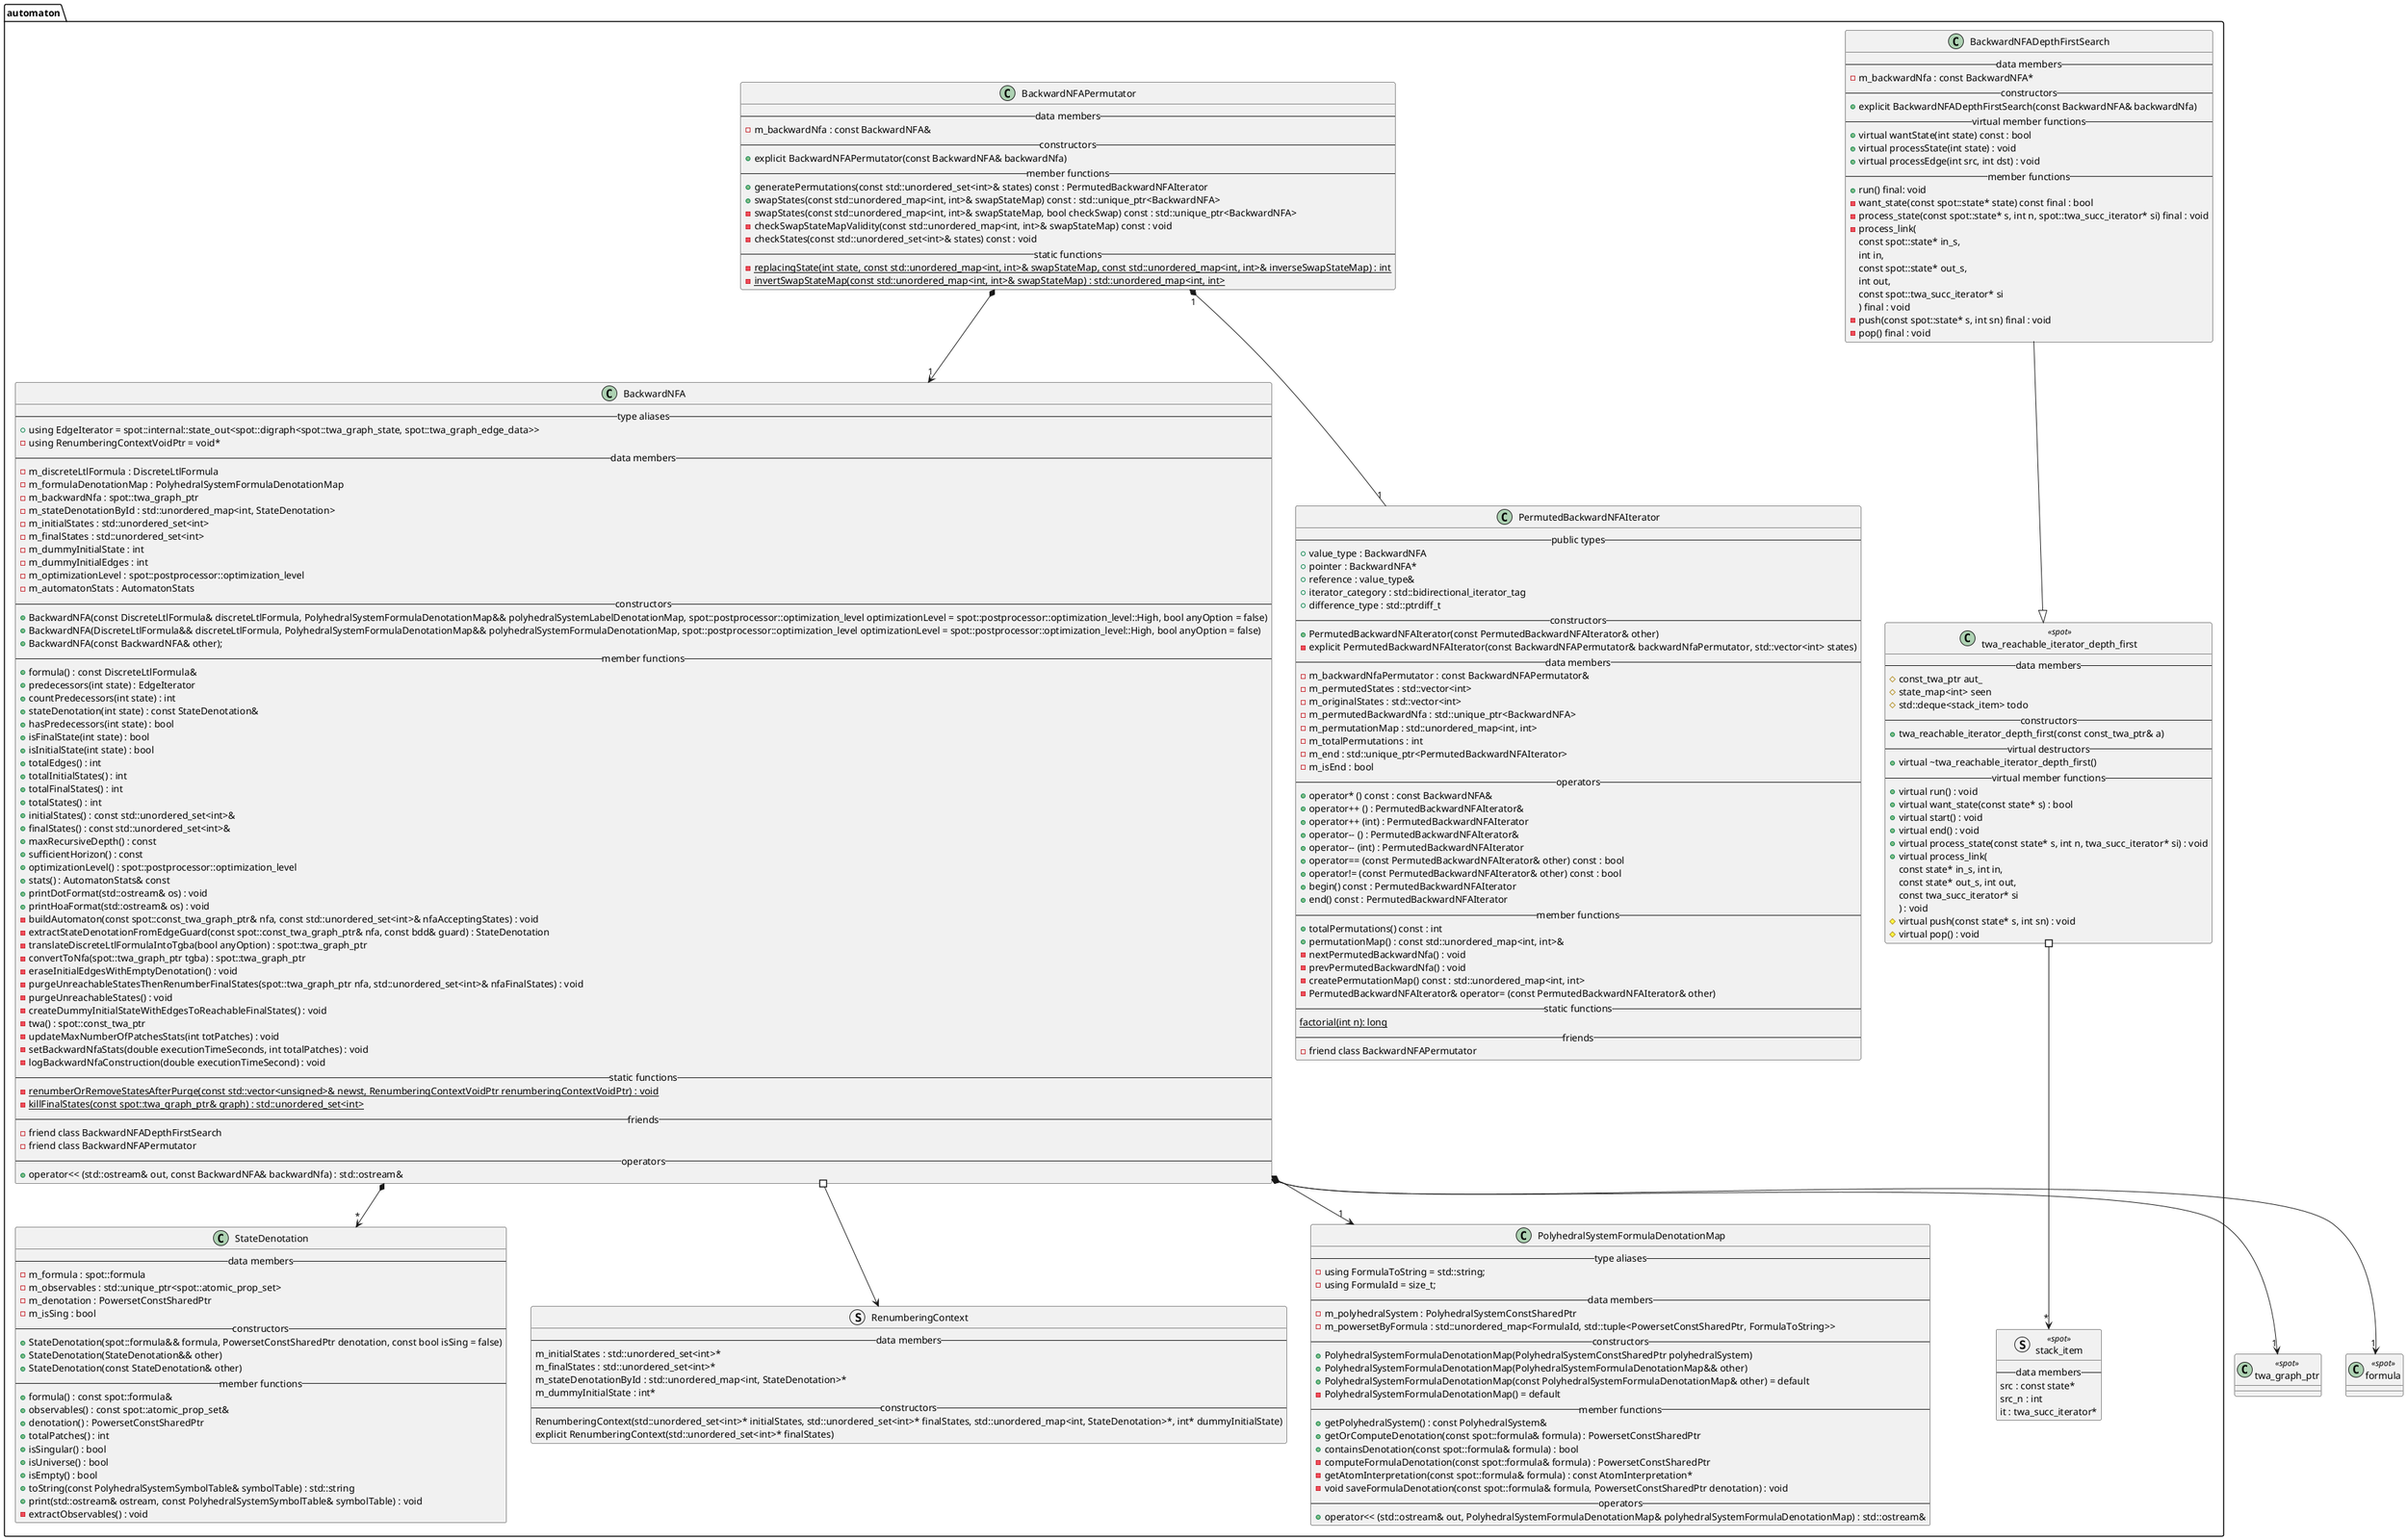 @startuml

/' Objects '/
package automaton {
    class BackwardNFA {
        --type aliases--
        +using EdgeIterator = spot::internal::state_out<spot::digraph<spot::twa_graph_state, spot::twa_graph_edge_data>>
        -using RenumberingContextVoidPtr = void*
        --data members--
        -m_discreteLtlFormula : DiscreteLtlFormula
        -m_formulaDenotationMap : PolyhedralSystemFormulaDenotationMap
        -m_backwardNfa : spot::twa_graph_ptr
        -m_stateDenotationById : std::unordered_map<int, StateDenotation>
        -m_initialStates : std::unordered_set<int>
        -m_finalStates : std::unordered_set<int>
        -m_dummyInitialState : int
        -m_dummyInitialEdges : int
        -m_optimizationLevel : spot::postprocessor::optimization_level
        -m_automatonStats : AutomatonStats
        --constructors--
        +BackwardNFA(const DiscreteLtlFormula& discreteLtlFormula, PolyhedralSystemFormulaDenotationMap&& polyhedralSystemLabelDenotationMap, spot::postprocessor::optimization_level optimizationLevel = spot::postprocessor::optimization_level::High, bool anyOption = false)
        +BackwardNFA(DiscreteLtlFormula&& discreteLtlFormula, PolyhedralSystemFormulaDenotationMap&& polyhedralSystemFormulaDenotationMap, spot::postprocessor::optimization_level optimizationLevel = spot::postprocessor::optimization_level::High, bool anyOption = false)
        +BackwardNFA(const BackwardNFA& other);
        --member functions--
        +formula() : const DiscreteLtlFormula&
        +predecessors(int state) : EdgeIterator
        +countPredecessors(int state) : int
        +stateDenotation(int state) : const StateDenotation&
        +hasPredecessors(int state) : bool
        +isFinalState(int state) : bool
        +isInitialState(int state) : bool
        +totalEdges() : int
        +totalInitialStates() : int
        +totalFinalStates() : int
        +totalStates() : int
        +initialStates() : const std::unordered_set<int>&
        +finalStates() : const std::unordered_set<int>&
        +maxRecursiveDepth() : const
        +sufficientHorizon() : const
        +optimizationLevel() : spot::postprocessor::optimization_level
        +stats() : AutomatonStats& const
        +printDotFormat(std::ostream& os) : void
        +printHoaFormat(std::ostream& os) : void
        -buildAutomaton(const spot::const_twa_graph_ptr& nfa, const std::unordered_set<int>& nfaAcceptingStates) : void
        -extractStateDenotationFromEdgeGuard(const spot::const_twa_graph_ptr& nfa, const bdd& guard) : StateDenotation
        -translateDiscreteLtlFormulaIntoTgba(bool anyOption) : spot::twa_graph_ptr
        -convertToNfa(spot::twa_graph_ptr tgba) : spot::twa_graph_ptr
        -eraseInitialEdgesWithEmptyDenotation() : void
        -purgeUnreachableStatesThenRenumberFinalStates(spot::twa_graph_ptr nfa, std::unordered_set<int>& nfaFinalStates) : void
        -purgeUnreachableStates() : void
        -createDummyInitialStateWithEdgesToReachableFinalStates() : void
        -twa() : spot::const_twa_ptr
        -updateMaxNumberOfPatchesStats(int totPatches) : void
        -setBackwardNfaStats(double executionTimeSeconds, int totalPatches) : void
        -logBackwardNfaConstruction(double executionTimeSecond) : void
        --static functions--
        -{static} renumberOrRemoveStatesAfterPurge(const std::vector<unsigned>& newst, RenumberingContextVoidPtr renumberingContextVoidPtr) : void
        -{static} killFinalStates(const spot::twa_graph_ptr& graph) : std::unordered_set<int>
        --friends--
        -friend class BackwardNFADepthFirstSearch
        -friend class BackwardNFAPermutator
        --operators--
        +operator<< (std::ostream& out, const BackwardNFA& backwardNfa) : std::ostream&
    }

    struct RenumberingContext {
        --data members--
        m_initialStates : std::unordered_set<int>*
        m_finalStates : std::unordered_set<int>*
        m_stateDenotationById : std::unordered_map<int, StateDenotation>*
        m_dummyInitialState : int*
        --constructors--
        RenumberingContext(std::unordered_set<int>* initialStates, std::unordered_set<int>* finalStates, std::unordered_map<int, StateDenotation>*, int* dummyInitialState)
        explicit RenumberingContext(std::unordered_set<int>* finalStates)
    }

    class PolyhedralSystemFormulaDenotationMap {
        --type aliases--
        -using FormulaToString = std::string;
        -using FormulaId = size_t;
        --data members--
        -m_polyhedralSystem : PolyhedralSystemConstSharedPtr
        -m_powersetByFormula : std::unordered_map<FormulaId, std::tuple<PowersetConstSharedPtr, FormulaToString>>
        --constructors--
        +PolyhedralSystemFormulaDenotationMap(PolyhedralSystemConstSharedPtr polyhedralSystem)
        +PolyhedralSystemFormulaDenotationMap(PolyhedralSystemFormulaDenotationMap&& other)
        +PolyhedralSystemFormulaDenotationMap(const PolyhedralSystemFormulaDenotationMap& other) = default
        -PolyhedralSystemFormulaDenotationMap() = default
        --member functions--
        +getPolyhedralSystem() : const PolyhedralSystem&
        +getOrComputeDenotation(const spot::formula& formula) : PowersetConstSharedPtr
        +containsDenotation(const spot::formula& formula) : bool
        -computeFormulaDenotation(const spot::formula& formula) : PowersetConstSharedPtr
        -getAtomInterpretation(const spot::formula& formula) : const AtomInterpretation*
        -void saveFormulaDenotation(const spot::formula& formula, PowersetConstSharedPtr denotation) : void
        --operators--
        +operator<< (std::ostream& out, PolyhedralSystemFormulaDenotationMap& polyhedralSystemFormulaDenotationMap) : std::ostream&
    }

    class StateDenotation {
        --data members--
        -m_formula : spot::formula
        -m_observables : std::unique_ptr<spot::atomic_prop_set>
        -m_denotation : PowersetConstSharedPtr
        -m_isSing : bool
        --constructors--
        +StateDenotation(spot::formula&& formula, PowersetConstSharedPtr denotation, const bool isSing = false)
        +StateDenotation(StateDenotation&& other)
        +StateDenotation(const StateDenotation& other)
        --member functions--
        +formula() : const spot::formula&
        +observables() : const spot::atomic_prop_set&
        +denotation() : PowersetConstSharedPtr
        +totalPatches() : int
        +isSingular() : bool
        +isUniverse() : bool
        +isEmpty() : bool
        +toString(const PolyhedralSystemSymbolTable& symbolTable) : std::string
        +print(std::ostream& ostream, const PolyhedralSystemSymbolTable& symbolTable) : void
        -extractObservables() : void
    }

    class BackwardNFADepthFirstSearch {
        --data members--
        -m_backwardNfa : const BackwardNFA*
        --constructors--
        +explicit BackwardNFADepthFirstSearch(const BackwardNFA& backwardNfa)
        --virtual member functions--
        +virtual wantState(int state) const : bool
        +virtual processState(int state) : void
        +virtual processEdge(int src, int dst) : void
        --member functions--
        +run() final: void
        -want_state(const spot::state* state) const final : bool
        -process_state(const spot::state* s, int n, spot::twa_succ_iterator* si) final : void
        -process_link(
            const spot::state* in_s,
            int in,
            const spot::state* out_s,
            int out,
            const spot::twa_succ_iterator* si
        ) final : void
        -push(const spot::state* s, int sn) final : void
        -pop() final : void
    }

    class twa_reachable_iterator_depth_first << spot >>
    {
      --data members--
      #const_twa_ptr aut_
      #state_map<int> seen
      #std::deque<stack_item> todo
      --constructors--
      +twa_reachable_iterator_depth_first(const const_twa_ptr& a)
      --virtual destructors--
      +virtual ~twa_reachable_iterator_depth_first()
      --virtual member functions--
      +virtual run() : void
      +virtual want_state(const state* s) : bool
      +virtual start() : void
      +virtual end() : void
      +virtual process_state(const state* s, int n, twa_succ_iterator* si) : void
      +virtual process_link(
        const state* in_s, int in,
        const state* out_s, int out,
        const twa_succ_iterator* si
      ) : void
      #virtual push(const state* s, int sn) : void
      #virtual pop() : void
    }

    struct stack_item << spot >>
    {
      --data members--
      src : const state*
      src_n : int
      it : twa_succ_iterator*
    }

    class BackwardNFAPermutator
    {
        --data members--
        -m_backwardNfa : const BackwardNFA&
        --constructors--
        +explicit BackwardNFAPermutator(const BackwardNFA& backwardNfa)
        --member functions--
        +generatePermutations(const std::unordered_set<int>& states) const : PermutedBackwardNFAIterator
        +swapStates(const std::unordered_map<int, int>& swapStateMap) const : std::unique_ptr<BackwardNFA>
        -swapStates(const std::unordered_map<int, int>& swapStateMap, bool checkSwap) const : std::unique_ptr<BackwardNFA>
        -checkSwapStateMapValidity(const std::unordered_map<int, int>& swapStateMap) const : void
        -checkStates(const std::unordered_set<int>& states) const : void
        --static functions--
        -{static} replacingState(int state, const std::unordered_map<int, int>& swapStateMap, const std::unordered_map<int, int>& inverseSwapStateMap) : int
        -{static} invertSwapStateMap(const std::unordered_map<int, int>& swapStateMap) : std::unordered_map<int, int>
    }

    class PermutedBackwardNFAIterator {
        --public types--
        +value_type : BackwardNFA
        +pointer : BackwardNFA*
        +reference : value_type&
        +iterator_category : std::bidirectional_iterator_tag
        +difference_type : std::ptrdiff_t
        --constructors--
        +PermutedBackwardNFAIterator(const PermutedBackwardNFAIterator& other)
        -explicit PermutedBackwardNFAIterator(const BackwardNFAPermutator& backwardNfaPermutator, std::vector<int> states)
        --data members--
        -m_backwardNfaPermutator : const BackwardNFAPermutator&
        -m_permutedStates : std::vector<int>
        -m_originalStates : std::vector<int>
        -m_permutedBackwardNfa : std::unique_ptr<BackwardNFA>
        -m_permutationMap : std::unordered_map<int, int>
        -m_totalPermutations : int
        -m_end : std::unique_ptr<PermutedBackwardNFAIterator>
        -m_isEnd : bool
        --operators--
        +operator* () const : const BackwardNFA&
        +operator++ () : PermutedBackwardNFAIterator&
        +operator++ (int) : PermutedBackwardNFAIterator
        +operator-- () : PermutedBackwardNFAIterator&
        +operator-- (int) : PermutedBackwardNFAIterator
        +operator== (const PermutedBackwardNFAIterator& other) const : bool
        +operator!= (const PermutedBackwardNFAIterator& other) const : bool
        +begin() const : PermutedBackwardNFAIterator
        +end() const : PermutedBackwardNFAIterator
        --member functions--
        +totalPermutations() const : int
        +permutationMap() : const std::unordered_map<int, int>&
        -nextPermutedBackwardNfa() : void
        -prevPermutedBackwardNfa() : void
        -createPermutationMap() const : std::unordered_map<int, int>
        -PermutedBackwardNFAIterator& operator= (const PermutedBackwardNFAIterator& other)
        --static functions--
        {static} factorial(int n): long
        --friends--
        -friend class BackwardNFAPermutator
    }
}

class twa_graph_ptr << spot >> {}
class formula << spot >> {}

BackwardNFAPermutator "1" *-- "1" PermutedBackwardNFAIterator
BackwardNFAPermutator *--> "1" BackwardNFA
BackwardNFA *--> "1" twa_graph_ptr
BackwardNFA *--> "1" formula
BackwardNFA *--> "1" PolyhedralSystemFormulaDenotationMap
BackwardNFA *--> "*" StateDenotation
BackwardNFA #--> RenumberingContext
twa_reachable_iterator_depth_first #--> "*" stack_item
BackwardNFADepthFirstSearch --|> twa_reachable_iterator_depth_first
@enduml
